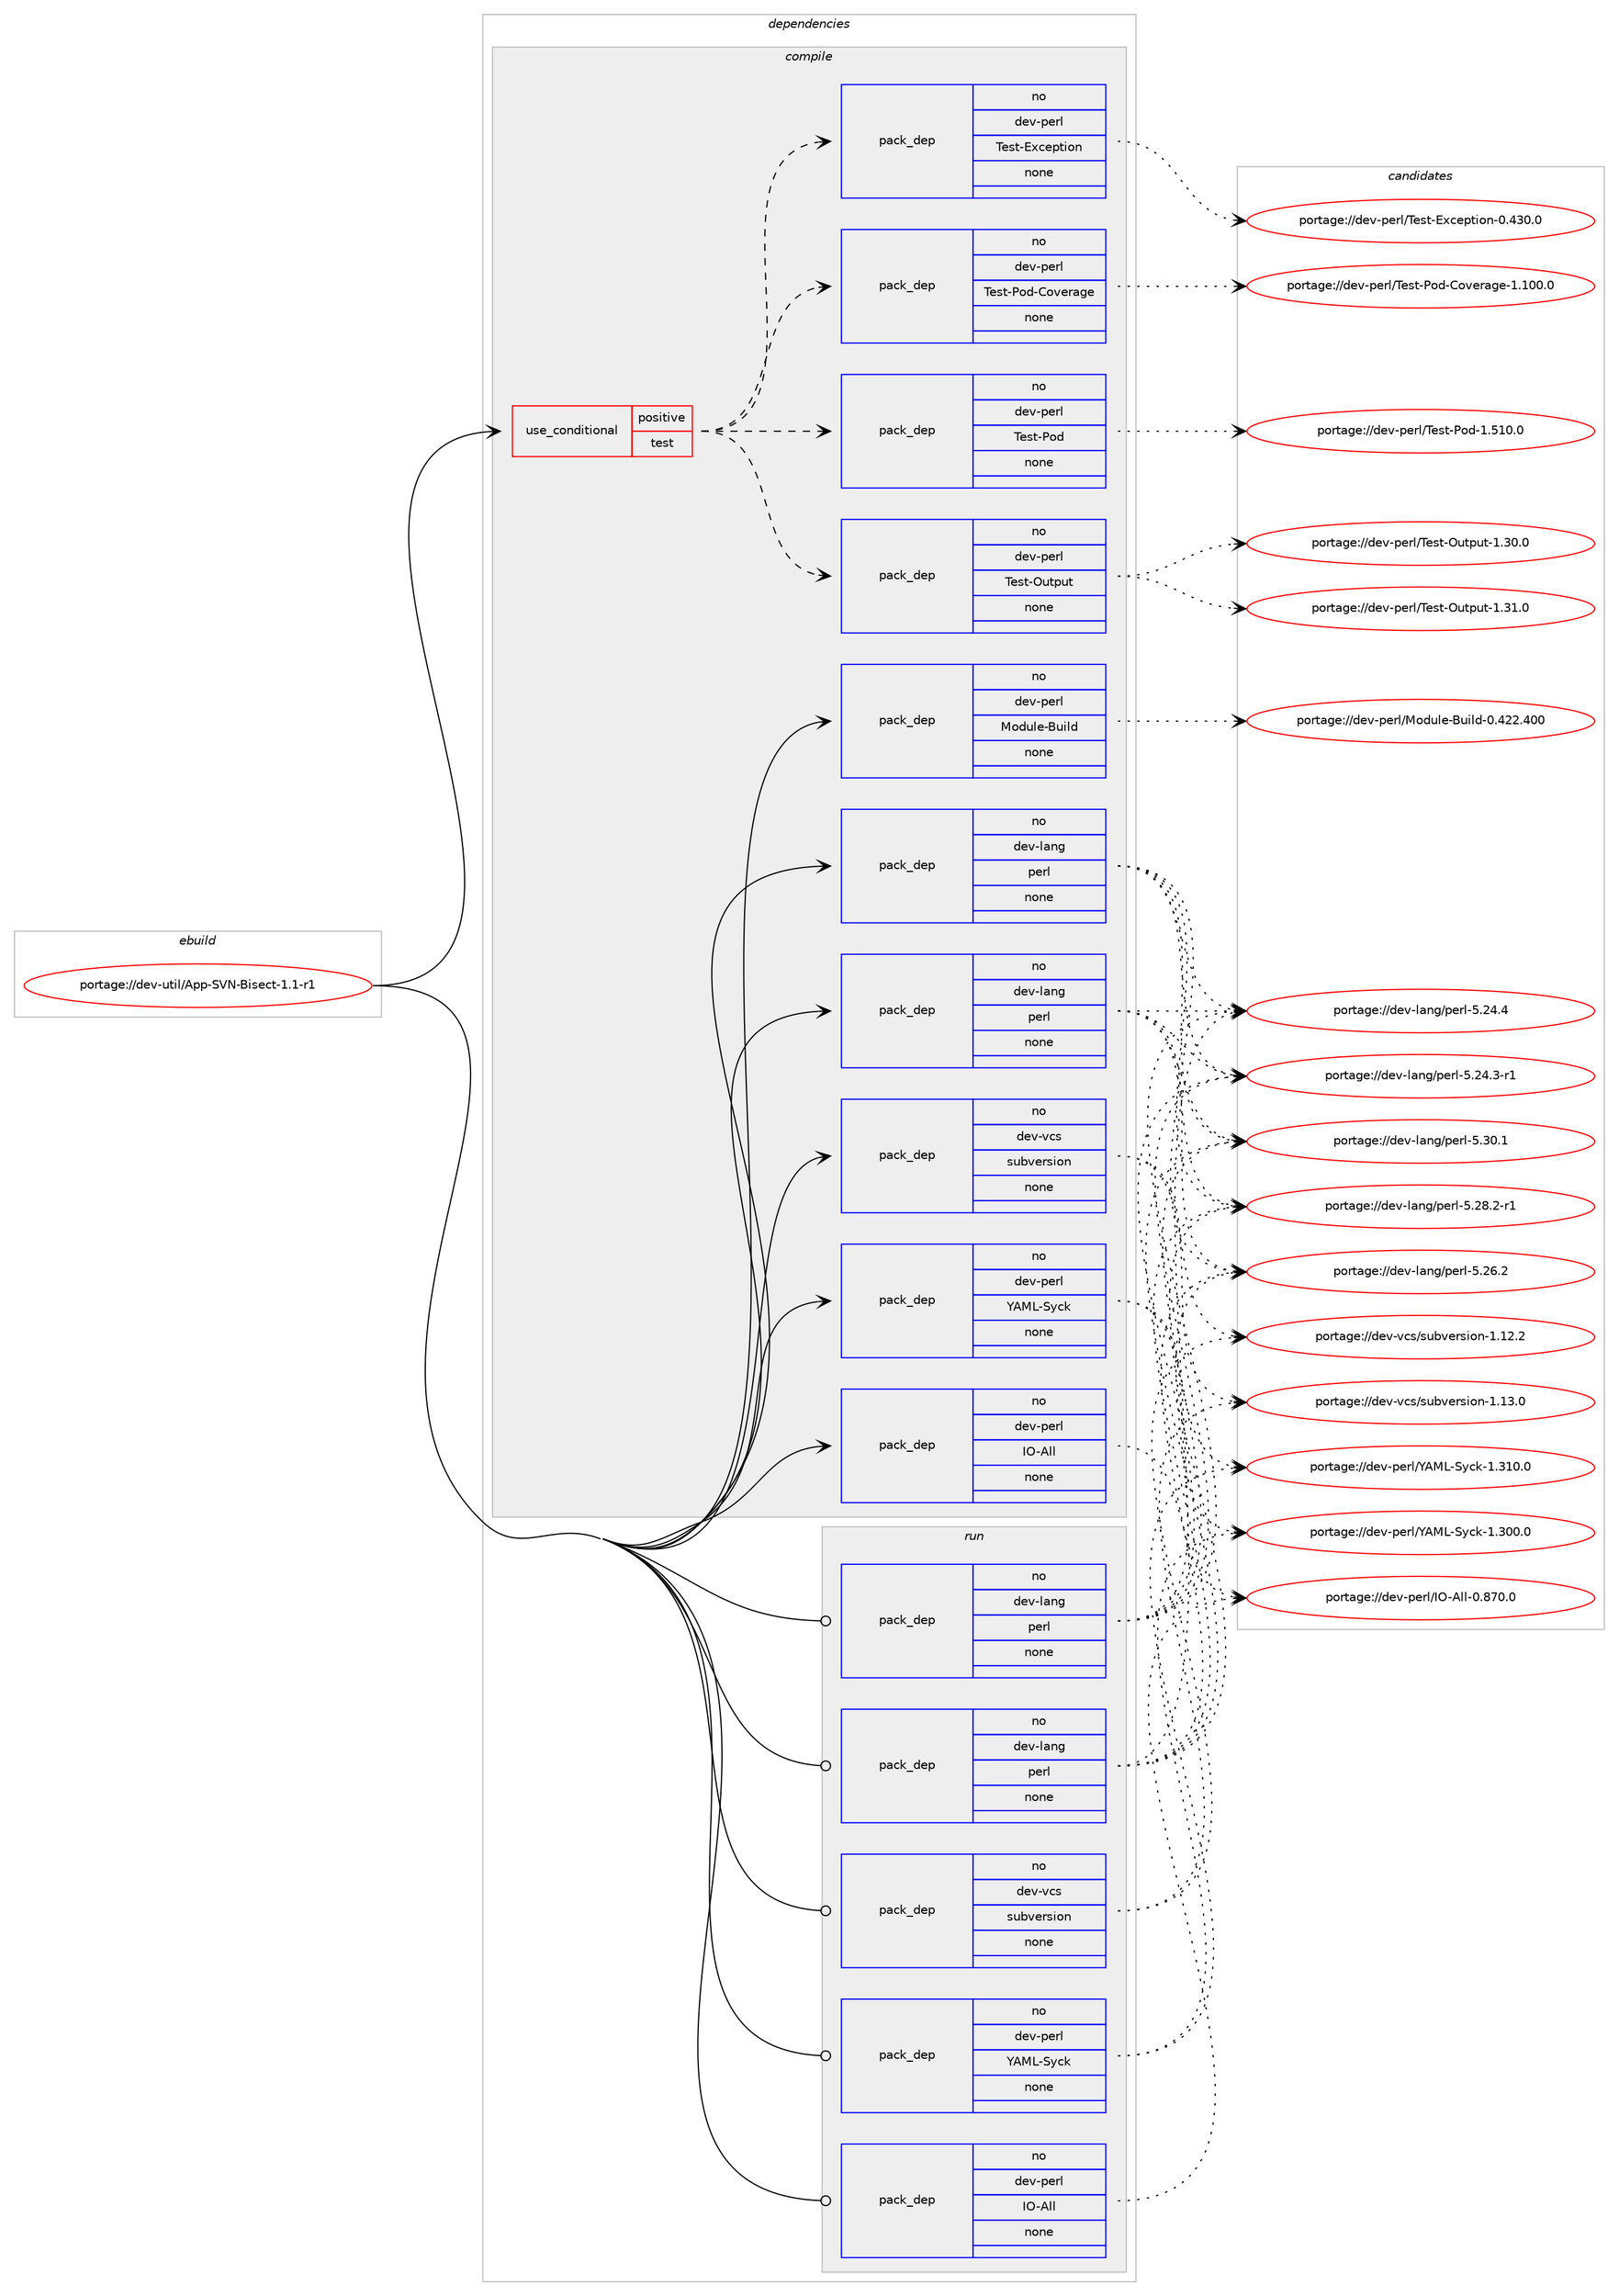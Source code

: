 digraph prolog {

# *************
# Graph options
# *************

newrank=true;
concentrate=true;
compound=true;
graph [rankdir=LR,fontname=Helvetica,fontsize=10,ranksep=1.5];#, ranksep=2.5, nodesep=0.2];
edge  [arrowhead=vee];
node  [fontname=Helvetica,fontsize=10];

# **********
# The ebuild
# **********

subgraph cluster_leftcol {
color=gray;
label=<<i>ebuild</i>>;
id [label="portage://dev-util/App-SVN-Bisect-1.1-r1", color=red, width=4, href="../dev-util/App-SVN-Bisect-1.1-r1.svg"];
}

# ****************
# The dependencies
# ****************

subgraph cluster_midcol {
color=gray;
label=<<i>dependencies</i>>;
subgraph cluster_compile {
fillcolor="#eeeeee";
style=filled;
label=<<i>compile</i>>;
subgraph cond63821 {
dependency307463 [label=<<TABLE BORDER="0" CELLBORDER="1" CELLSPACING="0" CELLPADDING="4"><TR><TD ROWSPAN="3" CELLPADDING="10">use_conditional</TD></TR><TR><TD>positive</TD></TR><TR><TD>test</TD></TR></TABLE>>, shape=none, color=red];
subgraph pack238944 {
dependency307464 [label=<<TABLE BORDER="0" CELLBORDER="1" CELLSPACING="0" CELLPADDING="4" WIDTH="220"><TR><TD ROWSPAN="6" CELLPADDING="30">pack_dep</TD></TR><TR><TD WIDTH="110">no</TD></TR><TR><TD>dev-perl</TD></TR><TR><TD>Test-Exception</TD></TR><TR><TD>none</TD></TR><TR><TD></TD></TR></TABLE>>, shape=none, color=blue];
}
dependency307463:e -> dependency307464:w [weight=20,style="dashed",arrowhead="vee"];
subgraph pack238945 {
dependency307465 [label=<<TABLE BORDER="0" CELLBORDER="1" CELLSPACING="0" CELLPADDING="4" WIDTH="220"><TR><TD ROWSPAN="6" CELLPADDING="30">pack_dep</TD></TR><TR><TD WIDTH="110">no</TD></TR><TR><TD>dev-perl</TD></TR><TR><TD>Test-Output</TD></TR><TR><TD>none</TD></TR><TR><TD></TD></TR></TABLE>>, shape=none, color=blue];
}
dependency307463:e -> dependency307465:w [weight=20,style="dashed",arrowhead="vee"];
subgraph pack238946 {
dependency307466 [label=<<TABLE BORDER="0" CELLBORDER="1" CELLSPACING="0" CELLPADDING="4" WIDTH="220"><TR><TD ROWSPAN="6" CELLPADDING="30">pack_dep</TD></TR><TR><TD WIDTH="110">no</TD></TR><TR><TD>dev-perl</TD></TR><TR><TD>Test-Pod</TD></TR><TR><TD>none</TD></TR><TR><TD></TD></TR></TABLE>>, shape=none, color=blue];
}
dependency307463:e -> dependency307466:w [weight=20,style="dashed",arrowhead="vee"];
subgraph pack238947 {
dependency307467 [label=<<TABLE BORDER="0" CELLBORDER="1" CELLSPACING="0" CELLPADDING="4" WIDTH="220"><TR><TD ROWSPAN="6" CELLPADDING="30">pack_dep</TD></TR><TR><TD WIDTH="110">no</TD></TR><TR><TD>dev-perl</TD></TR><TR><TD>Test-Pod-Coverage</TD></TR><TR><TD>none</TD></TR><TR><TD></TD></TR></TABLE>>, shape=none, color=blue];
}
dependency307463:e -> dependency307467:w [weight=20,style="dashed",arrowhead="vee"];
}
id:e -> dependency307463:w [weight=20,style="solid",arrowhead="vee"];
subgraph pack238948 {
dependency307468 [label=<<TABLE BORDER="0" CELLBORDER="1" CELLSPACING="0" CELLPADDING="4" WIDTH="220"><TR><TD ROWSPAN="6" CELLPADDING="30">pack_dep</TD></TR><TR><TD WIDTH="110">no</TD></TR><TR><TD>dev-lang</TD></TR><TR><TD>perl</TD></TR><TR><TD>none</TD></TR><TR><TD></TD></TR></TABLE>>, shape=none, color=blue];
}
id:e -> dependency307468:w [weight=20,style="solid",arrowhead="vee"];
subgraph pack238949 {
dependency307469 [label=<<TABLE BORDER="0" CELLBORDER="1" CELLSPACING="0" CELLPADDING="4" WIDTH="220"><TR><TD ROWSPAN="6" CELLPADDING="30">pack_dep</TD></TR><TR><TD WIDTH="110">no</TD></TR><TR><TD>dev-lang</TD></TR><TR><TD>perl</TD></TR><TR><TD>none</TD></TR><TR><TD></TD></TR></TABLE>>, shape=none, color=blue];
}
id:e -> dependency307469:w [weight=20,style="solid",arrowhead="vee"];
subgraph pack238950 {
dependency307470 [label=<<TABLE BORDER="0" CELLBORDER="1" CELLSPACING="0" CELLPADDING="4" WIDTH="220"><TR><TD ROWSPAN="6" CELLPADDING="30">pack_dep</TD></TR><TR><TD WIDTH="110">no</TD></TR><TR><TD>dev-perl</TD></TR><TR><TD>IO-All</TD></TR><TR><TD>none</TD></TR><TR><TD></TD></TR></TABLE>>, shape=none, color=blue];
}
id:e -> dependency307470:w [weight=20,style="solid",arrowhead="vee"];
subgraph pack238951 {
dependency307471 [label=<<TABLE BORDER="0" CELLBORDER="1" CELLSPACING="0" CELLPADDING="4" WIDTH="220"><TR><TD ROWSPAN="6" CELLPADDING="30">pack_dep</TD></TR><TR><TD WIDTH="110">no</TD></TR><TR><TD>dev-perl</TD></TR><TR><TD>Module-Build</TD></TR><TR><TD>none</TD></TR><TR><TD></TD></TR></TABLE>>, shape=none, color=blue];
}
id:e -> dependency307471:w [weight=20,style="solid",arrowhead="vee"];
subgraph pack238952 {
dependency307472 [label=<<TABLE BORDER="0" CELLBORDER="1" CELLSPACING="0" CELLPADDING="4" WIDTH="220"><TR><TD ROWSPAN="6" CELLPADDING="30">pack_dep</TD></TR><TR><TD WIDTH="110">no</TD></TR><TR><TD>dev-perl</TD></TR><TR><TD>YAML-Syck</TD></TR><TR><TD>none</TD></TR><TR><TD></TD></TR></TABLE>>, shape=none, color=blue];
}
id:e -> dependency307472:w [weight=20,style="solid",arrowhead="vee"];
subgraph pack238953 {
dependency307473 [label=<<TABLE BORDER="0" CELLBORDER="1" CELLSPACING="0" CELLPADDING="4" WIDTH="220"><TR><TD ROWSPAN="6" CELLPADDING="30">pack_dep</TD></TR><TR><TD WIDTH="110">no</TD></TR><TR><TD>dev-vcs</TD></TR><TR><TD>subversion</TD></TR><TR><TD>none</TD></TR><TR><TD></TD></TR></TABLE>>, shape=none, color=blue];
}
id:e -> dependency307473:w [weight=20,style="solid",arrowhead="vee"];
}
subgraph cluster_compileandrun {
fillcolor="#eeeeee";
style=filled;
label=<<i>compile and run</i>>;
}
subgraph cluster_run {
fillcolor="#eeeeee";
style=filled;
label=<<i>run</i>>;
subgraph pack238954 {
dependency307474 [label=<<TABLE BORDER="0" CELLBORDER="1" CELLSPACING="0" CELLPADDING="4" WIDTH="220"><TR><TD ROWSPAN="6" CELLPADDING="30">pack_dep</TD></TR><TR><TD WIDTH="110">no</TD></TR><TR><TD>dev-lang</TD></TR><TR><TD>perl</TD></TR><TR><TD>none</TD></TR><TR><TD></TD></TR></TABLE>>, shape=none, color=blue];
}
id:e -> dependency307474:w [weight=20,style="solid",arrowhead="odot"];
subgraph pack238955 {
dependency307475 [label=<<TABLE BORDER="0" CELLBORDER="1" CELLSPACING="0" CELLPADDING="4" WIDTH="220"><TR><TD ROWSPAN="6" CELLPADDING="30">pack_dep</TD></TR><TR><TD WIDTH="110">no</TD></TR><TR><TD>dev-lang</TD></TR><TR><TD>perl</TD></TR><TR><TD>none</TD></TR><TR><TD></TD></TR></TABLE>>, shape=none, color=blue];
}
id:e -> dependency307475:w [weight=20,style="solid",arrowhead="odot"];
subgraph pack238956 {
dependency307476 [label=<<TABLE BORDER="0" CELLBORDER="1" CELLSPACING="0" CELLPADDING="4" WIDTH="220"><TR><TD ROWSPAN="6" CELLPADDING="30">pack_dep</TD></TR><TR><TD WIDTH="110">no</TD></TR><TR><TD>dev-perl</TD></TR><TR><TD>IO-All</TD></TR><TR><TD>none</TD></TR><TR><TD></TD></TR></TABLE>>, shape=none, color=blue];
}
id:e -> dependency307476:w [weight=20,style="solid",arrowhead="odot"];
subgraph pack238957 {
dependency307477 [label=<<TABLE BORDER="0" CELLBORDER="1" CELLSPACING="0" CELLPADDING="4" WIDTH="220"><TR><TD ROWSPAN="6" CELLPADDING="30">pack_dep</TD></TR><TR><TD WIDTH="110">no</TD></TR><TR><TD>dev-perl</TD></TR><TR><TD>YAML-Syck</TD></TR><TR><TD>none</TD></TR><TR><TD></TD></TR></TABLE>>, shape=none, color=blue];
}
id:e -> dependency307477:w [weight=20,style="solid",arrowhead="odot"];
subgraph pack238958 {
dependency307478 [label=<<TABLE BORDER="0" CELLBORDER="1" CELLSPACING="0" CELLPADDING="4" WIDTH="220"><TR><TD ROWSPAN="6" CELLPADDING="30">pack_dep</TD></TR><TR><TD WIDTH="110">no</TD></TR><TR><TD>dev-vcs</TD></TR><TR><TD>subversion</TD></TR><TR><TD>none</TD></TR><TR><TD></TD></TR></TABLE>>, shape=none, color=blue];
}
id:e -> dependency307478:w [weight=20,style="solid",arrowhead="odot"];
}
}

# **************
# The candidates
# **************

subgraph cluster_choices {
rank=same;
color=gray;
label=<<i>candidates</i>>;

subgraph choice238944 {
color=black;
nodesep=1;
choice1001011184511210111410847841011151164569120991011121161051111104548465251484648 [label="portage://dev-perl/Test-Exception-0.430.0", color=red, width=4,href="../dev-perl/Test-Exception-0.430.0.svg"];
dependency307464:e -> choice1001011184511210111410847841011151164569120991011121161051111104548465251484648:w [style=dotted,weight="100"];
}
subgraph choice238945 {
color=black;
nodesep=1;
choice100101118451121011141084784101115116457911711611211711645494651494648 [label="portage://dev-perl/Test-Output-1.31.0", color=red, width=4,href="../dev-perl/Test-Output-1.31.0.svg"];
choice100101118451121011141084784101115116457911711611211711645494651484648 [label="portage://dev-perl/Test-Output-1.30.0", color=red, width=4,href="../dev-perl/Test-Output-1.30.0.svg"];
dependency307465:e -> choice100101118451121011141084784101115116457911711611211711645494651494648:w [style=dotted,weight="100"];
dependency307465:e -> choice100101118451121011141084784101115116457911711611211711645494651484648:w [style=dotted,weight="100"];
}
subgraph choice238946 {
color=black;
nodesep=1;
choice10010111845112101114108478410111511645801111004549465349484648 [label="portage://dev-perl/Test-Pod-1.510.0", color=red, width=4,href="../dev-perl/Test-Pod-1.510.0.svg"];
dependency307466:e -> choice10010111845112101114108478410111511645801111004549465349484648:w [style=dotted,weight="100"];
}
subgraph choice238947 {
color=black;
nodesep=1;
choice10010111845112101114108478410111511645801111004567111118101114971031014549464948484648 [label="portage://dev-perl/Test-Pod-Coverage-1.100.0", color=red, width=4,href="../dev-perl/Test-Pod-Coverage-1.100.0.svg"];
dependency307467:e -> choice10010111845112101114108478410111511645801111004567111118101114971031014549464948484648:w [style=dotted,weight="100"];
}
subgraph choice238948 {
color=black;
nodesep=1;
choice10010111845108971101034711210111410845534651484649 [label="portage://dev-lang/perl-5.30.1", color=red, width=4,href="../dev-lang/perl-5.30.1.svg"];
choice100101118451089711010347112101114108455346505646504511449 [label="portage://dev-lang/perl-5.28.2-r1", color=red, width=4,href="../dev-lang/perl-5.28.2-r1.svg"];
choice10010111845108971101034711210111410845534650544650 [label="portage://dev-lang/perl-5.26.2", color=red, width=4,href="../dev-lang/perl-5.26.2.svg"];
choice10010111845108971101034711210111410845534650524652 [label="portage://dev-lang/perl-5.24.4", color=red, width=4,href="../dev-lang/perl-5.24.4.svg"];
choice100101118451089711010347112101114108455346505246514511449 [label="portage://dev-lang/perl-5.24.3-r1", color=red, width=4,href="../dev-lang/perl-5.24.3-r1.svg"];
dependency307468:e -> choice10010111845108971101034711210111410845534651484649:w [style=dotted,weight="100"];
dependency307468:e -> choice100101118451089711010347112101114108455346505646504511449:w [style=dotted,weight="100"];
dependency307468:e -> choice10010111845108971101034711210111410845534650544650:w [style=dotted,weight="100"];
dependency307468:e -> choice10010111845108971101034711210111410845534650524652:w [style=dotted,weight="100"];
dependency307468:e -> choice100101118451089711010347112101114108455346505246514511449:w [style=dotted,weight="100"];
}
subgraph choice238949 {
color=black;
nodesep=1;
choice10010111845108971101034711210111410845534651484649 [label="portage://dev-lang/perl-5.30.1", color=red, width=4,href="../dev-lang/perl-5.30.1.svg"];
choice100101118451089711010347112101114108455346505646504511449 [label="portage://dev-lang/perl-5.28.2-r1", color=red, width=4,href="../dev-lang/perl-5.28.2-r1.svg"];
choice10010111845108971101034711210111410845534650544650 [label="portage://dev-lang/perl-5.26.2", color=red, width=4,href="../dev-lang/perl-5.26.2.svg"];
choice10010111845108971101034711210111410845534650524652 [label="portage://dev-lang/perl-5.24.4", color=red, width=4,href="../dev-lang/perl-5.24.4.svg"];
choice100101118451089711010347112101114108455346505246514511449 [label="portage://dev-lang/perl-5.24.3-r1", color=red, width=4,href="../dev-lang/perl-5.24.3-r1.svg"];
dependency307469:e -> choice10010111845108971101034711210111410845534651484649:w [style=dotted,weight="100"];
dependency307469:e -> choice100101118451089711010347112101114108455346505646504511449:w [style=dotted,weight="100"];
dependency307469:e -> choice10010111845108971101034711210111410845534650544650:w [style=dotted,weight="100"];
dependency307469:e -> choice10010111845108971101034711210111410845534650524652:w [style=dotted,weight="100"];
dependency307469:e -> choice100101118451089711010347112101114108455346505246514511449:w [style=dotted,weight="100"];
}
subgraph choice238950 {
color=black;
nodesep=1;
choice1001011184511210111410847737945651081084548465655484648 [label="portage://dev-perl/IO-All-0.870.0", color=red, width=4,href="../dev-perl/IO-All-0.870.0.svg"];
dependency307470:e -> choice1001011184511210111410847737945651081084548465655484648:w [style=dotted,weight="100"];
}
subgraph choice238951 {
color=black;
nodesep=1;
choice100101118451121011141084777111100117108101456611710510810045484652505046524848 [label="portage://dev-perl/Module-Build-0.422.400", color=red, width=4,href="../dev-perl/Module-Build-0.422.400.svg"];
dependency307471:e -> choice100101118451121011141084777111100117108101456611710510810045484652505046524848:w [style=dotted,weight="100"];
}
subgraph choice238952 {
color=black;
nodesep=1;
choice1001011184511210111410847896577764583121991074549465149484648 [label="portage://dev-perl/YAML-Syck-1.310.0", color=red, width=4,href="../dev-perl/YAML-Syck-1.310.0.svg"];
choice1001011184511210111410847896577764583121991074549465148484648 [label="portage://dev-perl/YAML-Syck-1.300.0", color=red, width=4,href="../dev-perl/YAML-Syck-1.300.0.svg"];
dependency307472:e -> choice1001011184511210111410847896577764583121991074549465149484648:w [style=dotted,weight="100"];
dependency307472:e -> choice1001011184511210111410847896577764583121991074549465148484648:w [style=dotted,weight="100"];
}
subgraph choice238953 {
color=black;
nodesep=1;
choice1001011184511899115471151179811810111411510511111045494649514648 [label="portage://dev-vcs/subversion-1.13.0", color=red, width=4,href="../dev-vcs/subversion-1.13.0.svg"];
choice1001011184511899115471151179811810111411510511111045494649504650 [label="portage://dev-vcs/subversion-1.12.2", color=red, width=4,href="../dev-vcs/subversion-1.12.2.svg"];
dependency307473:e -> choice1001011184511899115471151179811810111411510511111045494649514648:w [style=dotted,weight="100"];
dependency307473:e -> choice1001011184511899115471151179811810111411510511111045494649504650:w [style=dotted,weight="100"];
}
subgraph choice238954 {
color=black;
nodesep=1;
choice10010111845108971101034711210111410845534651484649 [label="portage://dev-lang/perl-5.30.1", color=red, width=4,href="../dev-lang/perl-5.30.1.svg"];
choice100101118451089711010347112101114108455346505646504511449 [label="portage://dev-lang/perl-5.28.2-r1", color=red, width=4,href="../dev-lang/perl-5.28.2-r1.svg"];
choice10010111845108971101034711210111410845534650544650 [label="portage://dev-lang/perl-5.26.2", color=red, width=4,href="../dev-lang/perl-5.26.2.svg"];
choice10010111845108971101034711210111410845534650524652 [label="portage://dev-lang/perl-5.24.4", color=red, width=4,href="../dev-lang/perl-5.24.4.svg"];
choice100101118451089711010347112101114108455346505246514511449 [label="portage://dev-lang/perl-5.24.3-r1", color=red, width=4,href="../dev-lang/perl-5.24.3-r1.svg"];
dependency307474:e -> choice10010111845108971101034711210111410845534651484649:w [style=dotted,weight="100"];
dependency307474:e -> choice100101118451089711010347112101114108455346505646504511449:w [style=dotted,weight="100"];
dependency307474:e -> choice10010111845108971101034711210111410845534650544650:w [style=dotted,weight="100"];
dependency307474:e -> choice10010111845108971101034711210111410845534650524652:w [style=dotted,weight="100"];
dependency307474:e -> choice100101118451089711010347112101114108455346505246514511449:w [style=dotted,weight="100"];
}
subgraph choice238955 {
color=black;
nodesep=1;
choice10010111845108971101034711210111410845534651484649 [label="portage://dev-lang/perl-5.30.1", color=red, width=4,href="../dev-lang/perl-5.30.1.svg"];
choice100101118451089711010347112101114108455346505646504511449 [label="portage://dev-lang/perl-5.28.2-r1", color=red, width=4,href="../dev-lang/perl-5.28.2-r1.svg"];
choice10010111845108971101034711210111410845534650544650 [label="portage://dev-lang/perl-5.26.2", color=red, width=4,href="../dev-lang/perl-5.26.2.svg"];
choice10010111845108971101034711210111410845534650524652 [label="portage://dev-lang/perl-5.24.4", color=red, width=4,href="../dev-lang/perl-5.24.4.svg"];
choice100101118451089711010347112101114108455346505246514511449 [label="portage://dev-lang/perl-5.24.3-r1", color=red, width=4,href="../dev-lang/perl-5.24.3-r1.svg"];
dependency307475:e -> choice10010111845108971101034711210111410845534651484649:w [style=dotted,weight="100"];
dependency307475:e -> choice100101118451089711010347112101114108455346505646504511449:w [style=dotted,weight="100"];
dependency307475:e -> choice10010111845108971101034711210111410845534650544650:w [style=dotted,weight="100"];
dependency307475:e -> choice10010111845108971101034711210111410845534650524652:w [style=dotted,weight="100"];
dependency307475:e -> choice100101118451089711010347112101114108455346505246514511449:w [style=dotted,weight="100"];
}
subgraph choice238956 {
color=black;
nodesep=1;
choice1001011184511210111410847737945651081084548465655484648 [label="portage://dev-perl/IO-All-0.870.0", color=red, width=4,href="../dev-perl/IO-All-0.870.0.svg"];
dependency307476:e -> choice1001011184511210111410847737945651081084548465655484648:w [style=dotted,weight="100"];
}
subgraph choice238957 {
color=black;
nodesep=1;
choice1001011184511210111410847896577764583121991074549465149484648 [label="portage://dev-perl/YAML-Syck-1.310.0", color=red, width=4,href="../dev-perl/YAML-Syck-1.310.0.svg"];
choice1001011184511210111410847896577764583121991074549465148484648 [label="portage://dev-perl/YAML-Syck-1.300.0", color=red, width=4,href="../dev-perl/YAML-Syck-1.300.0.svg"];
dependency307477:e -> choice1001011184511210111410847896577764583121991074549465149484648:w [style=dotted,weight="100"];
dependency307477:e -> choice1001011184511210111410847896577764583121991074549465148484648:w [style=dotted,weight="100"];
}
subgraph choice238958 {
color=black;
nodesep=1;
choice1001011184511899115471151179811810111411510511111045494649514648 [label="portage://dev-vcs/subversion-1.13.0", color=red, width=4,href="../dev-vcs/subversion-1.13.0.svg"];
choice1001011184511899115471151179811810111411510511111045494649504650 [label="portage://dev-vcs/subversion-1.12.2", color=red, width=4,href="../dev-vcs/subversion-1.12.2.svg"];
dependency307478:e -> choice1001011184511899115471151179811810111411510511111045494649514648:w [style=dotted,weight="100"];
dependency307478:e -> choice1001011184511899115471151179811810111411510511111045494649504650:w [style=dotted,weight="100"];
}
}

}
